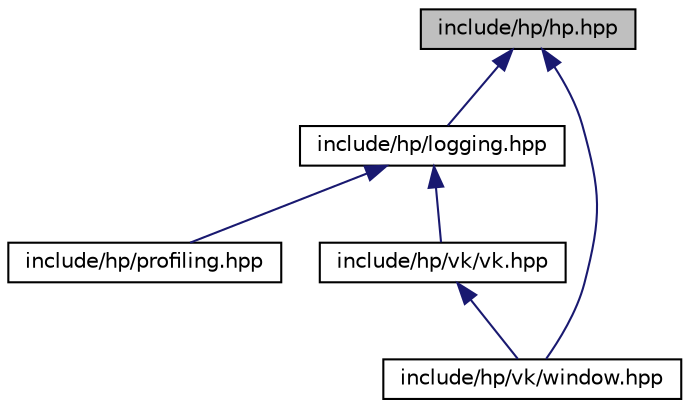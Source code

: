 digraph "include/hp/hp.hpp"
{
 // INTERACTIVE_SVG=YES
 // LATEX_PDF_SIZE
  edge [fontname="Helvetica",fontsize="10",labelfontname="Helvetica",labelfontsize="10"];
  node [fontname="Helvetica",fontsize="10",shape=record];
  Node1 [label="include/hp/hp.hpp",height=0.2,width=0.4,color="black", fillcolor="grey75", style="filled", fontcolor="black",tooltip="This file defines the version macros for Hephaestus."];
  Node1 -> Node2 [dir="back",color="midnightblue",fontsize="10",style="solid",fontname="Helvetica"];
  Node2 [label="include/hp/logging.hpp",height=0.2,width=0.4,color="black", fillcolor="white", style="filled",URL="$d0/da9/logging_8hpp.html",tooltip="This file defines logging functionality."];
  Node2 -> Node3 [dir="back",color="midnightblue",fontsize="10",style="solid",fontname="Helvetica"];
  Node3 [label="include/hp/profiling.hpp",height=0.2,width=0.4,color="black", fillcolor="white", style="filled",URL="$d2/de4/profiling_8hpp.html",tooltip=" "];
  Node2 -> Node4 [dir="back",color="midnightblue",fontsize="10",style="solid",fontname="Helvetica"];
  Node4 [label="include/hp/vk/vk.hpp",height=0.2,width=0.4,color="black", fillcolor="white", style="filled",URL="$d2/d02/vk_8hpp.html",tooltip=" "];
  Node4 -> Node5 [dir="back",color="midnightblue",fontsize="10",style="solid",fontname="Helvetica"];
  Node5 [label="include/hp/vk/window.hpp",height=0.2,width=0.4,color="black", fillcolor="white", style="filled",URL="$d2/d5a/window_8hpp.html",tooltip=" "];
  Node1 -> Node5 [dir="back",color="midnightblue",fontsize="10",style="solid",fontname="Helvetica"];
}
